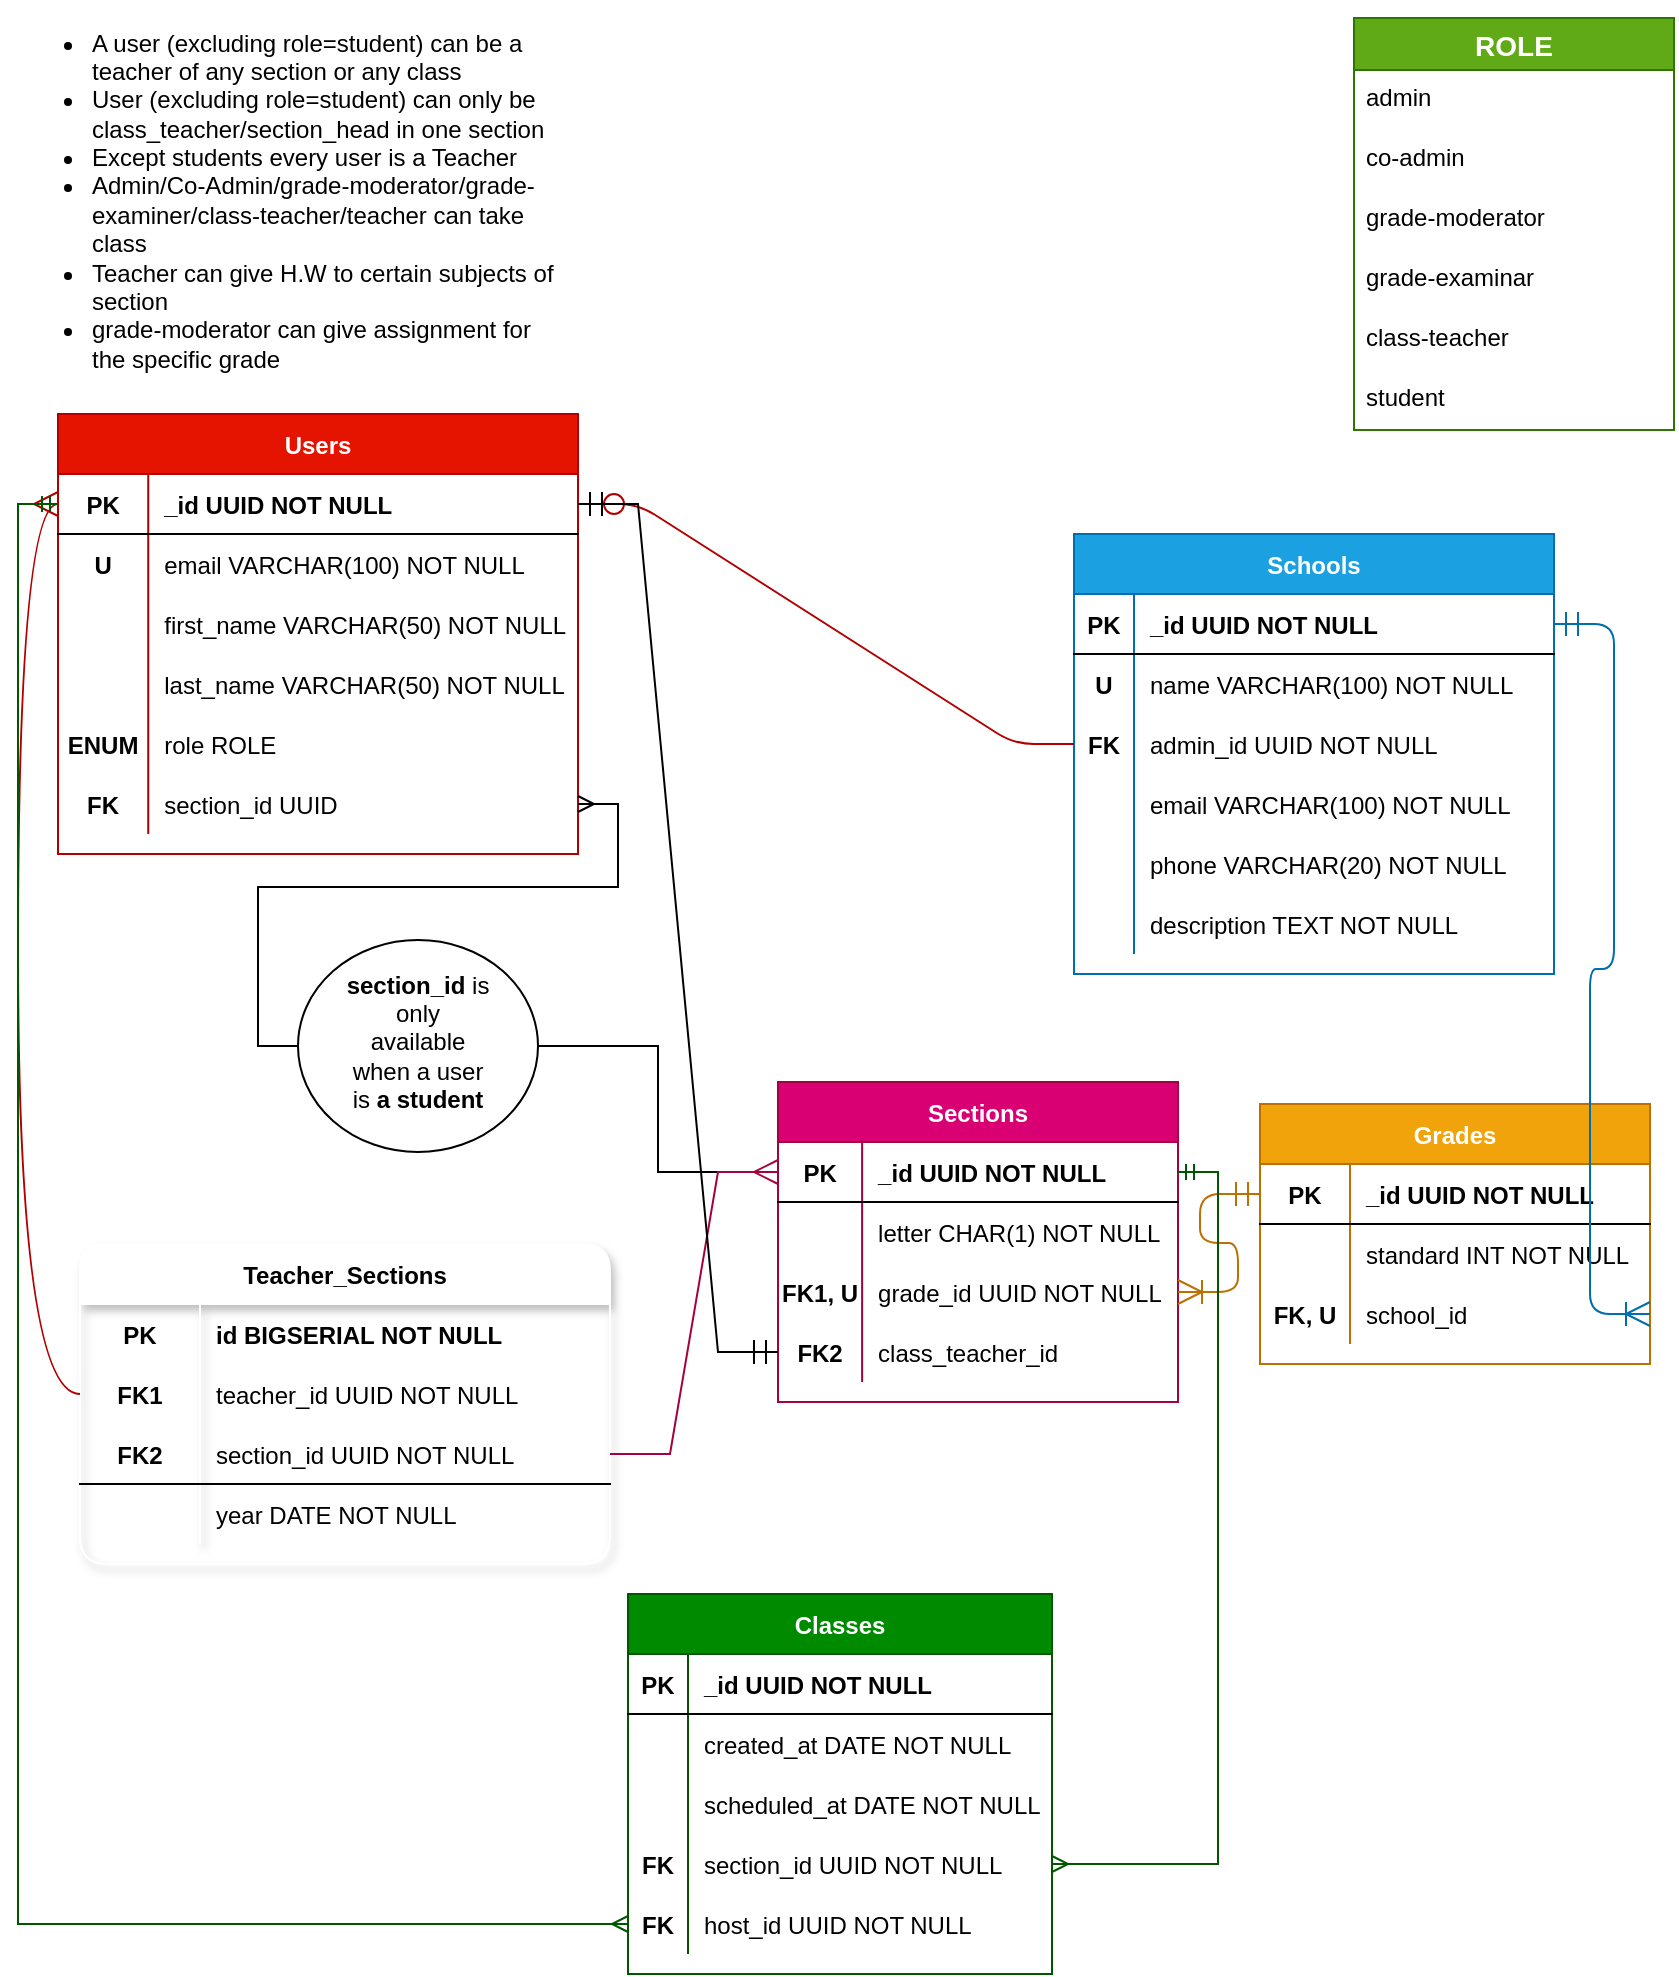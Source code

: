 <mxfile version="14.5.10" type="github">
  <diagram id="9uJruY_B-ZJQ3e48zENs" name="Page-1">
    <mxGraphModel dx="782" dy="745" grid="0" gridSize="10" guides="1" tooltips="1" connect="1" arrows="1" fold="1" page="1" pageScale="1" pageWidth="850" pageHeight="1100" background="none" math="0" shadow="0">
      <root>
        <mxCell id="0" />
        <mxCell id="1" parent="0" />
        <mxCell id="vzZMUvIyuzWuzPYx9TJ4-97" value="Users" style="shape=table;startSize=30;container=1;collapsible=1;childLayout=tableLayout;fixedRows=1;rowLines=0;fontStyle=1;align=center;resizeLast=1;fillColor=#e51400;strokeColor=#B20000;fontColor=#ffffff;" vertex="1" parent="1">
          <mxGeometry x="42" y="218" width="260" height="220" as="geometry">
            <mxRectangle x="30" y="170" width="60" height="30" as="alternateBounds" />
          </mxGeometry>
        </mxCell>
        <mxCell id="vzZMUvIyuzWuzPYx9TJ4-98" value="" style="shape=partialRectangle;collapsible=0;dropTarget=0;pointerEvents=0;fillColor=none;top=0;left=0;bottom=1;right=0;points=[[0,0.5],[1,0.5]];portConstraint=eastwest;" vertex="1" parent="vzZMUvIyuzWuzPYx9TJ4-97">
          <mxGeometry y="30" width="260" height="30" as="geometry" />
        </mxCell>
        <mxCell id="vzZMUvIyuzWuzPYx9TJ4-99" value="PK" style="shape=partialRectangle;connectable=0;fillColor=none;top=0;left=0;bottom=0;right=0;fontStyle=1;overflow=hidden;" vertex="1" parent="vzZMUvIyuzWuzPYx9TJ4-98">
          <mxGeometry width="45.118" height="30" as="geometry" />
        </mxCell>
        <mxCell id="vzZMUvIyuzWuzPYx9TJ4-100" value="_id UUID NOT NULL" style="shape=partialRectangle;connectable=0;fillColor=none;top=0;left=0;bottom=0;right=0;align=left;spacingLeft=6;fontStyle=1;overflow=hidden;" vertex="1" parent="vzZMUvIyuzWuzPYx9TJ4-98">
          <mxGeometry x="45.118" width="214.882" height="30" as="geometry" />
        </mxCell>
        <mxCell id="vzZMUvIyuzWuzPYx9TJ4-101" value="" style="shape=partialRectangle;collapsible=0;dropTarget=0;pointerEvents=0;fillColor=none;top=0;left=0;bottom=0;right=0;points=[[0,0.5],[1,0.5]];portConstraint=eastwest;" vertex="1" parent="vzZMUvIyuzWuzPYx9TJ4-97">
          <mxGeometry y="60" width="260" height="30" as="geometry" />
        </mxCell>
        <mxCell id="vzZMUvIyuzWuzPYx9TJ4-102" value="U" style="shape=partialRectangle;connectable=0;fillColor=none;top=0;left=0;bottom=0;right=0;editable=1;overflow=hidden;fontStyle=1" vertex="1" parent="vzZMUvIyuzWuzPYx9TJ4-101">
          <mxGeometry width="45.118" height="30" as="geometry" />
        </mxCell>
        <mxCell id="vzZMUvIyuzWuzPYx9TJ4-103" value="email VARCHAR(100) NOT NULL" style="shape=partialRectangle;connectable=0;fillColor=none;top=0;left=0;bottom=0;right=0;align=left;spacingLeft=6;overflow=hidden;" vertex="1" parent="vzZMUvIyuzWuzPYx9TJ4-101">
          <mxGeometry x="45.118" width="214.882" height="30" as="geometry" />
        </mxCell>
        <mxCell id="vzZMUvIyuzWuzPYx9TJ4-104" value="" style="shape=partialRectangle;collapsible=0;dropTarget=0;pointerEvents=0;fillColor=none;top=0;left=0;bottom=0;right=0;points=[[0,0.5],[1,0.5]];portConstraint=eastwest;" vertex="1" parent="vzZMUvIyuzWuzPYx9TJ4-97">
          <mxGeometry y="90" width="260" height="30" as="geometry" />
        </mxCell>
        <mxCell id="vzZMUvIyuzWuzPYx9TJ4-105" value="" style="shape=partialRectangle;connectable=0;fillColor=none;top=0;left=0;bottom=0;right=0;editable=1;overflow=hidden;" vertex="1" parent="vzZMUvIyuzWuzPYx9TJ4-104">
          <mxGeometry width="45.118" height="30" as="geometry" />
        </mxCell>
        <mxCell id="vzZMUvIyuzWuzPYx9TJ4-106" value="first_name VARCHAR(50) NOT NULL" style="shape=partialRectangle;connectable=0;fillColor=none;top=0;left=0;bottom=0;right=0;align=left;spacingLeft=6;overflow=hidden;" vertex="1" parent="vzZMUvIyuzWuzPYx9TJ4-104">
          <mxGeometry x="45.118" width="214.882" height="30" as="geometry" />
        </mxCell>
        <mxCell id="vzZMUvIyuzWuzPYx9TJ4-107" value="" style="shape=partialRectangle;collapsible=0;dropTarget=0;pointerEvents=0;fillColor=none;top=0;left=0;bottom=0;right=0;points=[[0,0.5],[1,0.5]];portConstraint=eastwest;" vertex="1" parent="vzZMUvIyuzWuzPYx9TJ4-97">
          <mxGeometry y="120" width="260" height="30" as="geometry" />
        </mxCell>
        <mxCell id="vzZMUvIyuzWuzPYx9TJ4-108" value="" style="shape=partialRectangle;connectable=0;fillColor=none;top=0;left=0;bottom=0;right=0;editable=1;overflow=hidden;" vertex="1" parent="vzZMUvIyuzWuzPYx9TJ4-107">
          <mxGeometry width="45.118" height="30" as="geometry" />
        </mxCell>
        <mxCell id="vzZMUvIyuzWuzPYx9TJ4-109" value="last_name VARCHAR(50) NOT NULL" style="shape=partialRectangle;connectable=0;fillColor=none;top=0;left=0;bottom=0;right=0;align=left;spacingLeft=6;overflow=hidden;" vertex="1" parent="vzZMUvIyuzWuzPYx9TJ4-107">
          <mxGeometry x="45.118" width="214.882" height="30" as="geometry" />
        </mxCell>
        <mxCell id="vzZMUvIyuzWuzPYx9TJ4-110" value="" style="shape=partialRectangle;collapsible=0;dropTarget=0;pointerEvents=0;fillColor=none;top=0;left=0;bottom=0;right=0;points=[[0,0.5],[1,0.5]];portConstraint=eastwest;" vertex="1" parent="vzZMUvIyuzWuzPYx9TJ4-97">
          <mxGeometry y="150" width="260" height="30" as="geometry" />
        </mxCell>
        <mxCell id="vzZMUvIyuzWuzPYx9TJ4-111" value="ENUM" style="shape=partialRectangle;connectable=0;fillColor=none;top=0;left=0;bottom=0;right=0;editable=1;overflow=hidden;fontStyle=1" vertex="1" parent="vzZMUvIyuzWuzPYx9TJ4-110">
          <mxGeometry width="45.118" height="30" as="geometry" />
        </mxCell>
        <mxCell id="vzZMUvIyuzWuzPYx9TJ4-112" value="role ROLE" style="shape=partialRectangle;connectable=0;fillColor=none;top=0;left=0;bottom=0;right=0;align=left;spacingLeft=6;overflow=hidden;" vertex="1" parent="vzZMUvIyuzWuzPYx9TJ4-110">
          <mxGeometry x="45.118" width="214.882" height="30" as="geometry" />
        </mxCell>
        <mxCell id="vzZMUvIyuzWuzPYx9TJ4-193" value="" style="shape=partialRectangle;collapsible=0;dropTarget=0;pointerEvents=0;fillColor=none;top=0;left=0;bottom=0;right=0;points=[[0,0.5],[1,0.5]];portConstraint=eastwest;" vertex="1" parent="vzZMUvIyuzWuzPYx9TJ4-97">
          <mxGeometry y="180" width="260" height="30" as="geometry" />
        </mxCell>
        <mxCell id="vzZMUvIyuzWuzPYx9TJ4-194" value="FK" style="shape=partialRectangle;connectable=0;fillColor=none;top=0;left=0;bottom=0;right=0;editable=1;overflow=hidden;fontStyle=1" vertex="1" parent="vzZMUvIyuzWuzPYx9TJ4-193">
          <mxGeometry width="45.118" height="30" as="geometry" />
        </mxCell>
        <mxCell id="vzZMUvIyuzWuzPYx9TJ4-195" value="section_id UUID" style="shape=partialRectangle;connectable=0;fillColor=none;top=0;left=0;bottom=0;right=0;align=left;spacingLeft=6;overflow=hidden;" vertex="1" parent="vzZMUvIyuzWuzPYx9TJ4-193">
          <mxGeometry x="45.118" width="214.882" height="30" as="geometry" />
        </mxCell>
        <mxCell id="vzZMUvIyuzWuzPYx9TJ4-119" value="Schools" style="shape=table;startSize=30;container=1;collapsible=1;childLayout=tableLayout;fixedRows=1;rowLines=0;fontStyle=1;align=center;resizeLast=1;fillColor=#1ba1e2;strokeColor=#006EAF;fontColor=#ffffff;" vertex="1" parent="1">
          <mxGeometry x="550" y="278" width="240" height="220" as="geometry" />
        </mxCell>
        <mxCell id="vzZMUvIyuzWuzPYx9TJ4-120" value="" style="shape=partialRectangle;collapsible=0;dropTarget=0;pointerEvents=0;fillColor=none;top=0;left=0;bottom=1;right=0;points=[[0,0.5],[1,0.5]];portConstraint=eastwest;" vertex="1" parent="vzZMUvIyuzWuzPYx9TJ4-119">
          <mxGeometry y="30" width="240" height="30" as="geometry" />
        </mxCell>
        <mxCell id="vzZMUvIyuzWuzPYx9TJ4-121" value="PK" style="shape=partialRectangle;connectable=0;fillColor=none;top=0;left=0;bottom=0;right=0;fontStyle=1;overflow=hidden;" vertex="1" parent="vzZMUvIyuzWuzPYx9TJ4-120">
          <mxGeometry width="30" height="30" as="geometry" />
        </mxCell>
        <mxCell id="vzZMUvIyuzWuzPYx9TJ4-122" value="_id UUID NOT NULL" style="shape=partialRectangle;connectable=0;fillColor=none;top=0;left=0;bottom=0;right=0;align=left;spacingLeft=6;fontStyle=1;overflow=hidden;" vertex="1" parent="vzZMUvIyuzWuzPYx9TJ4-120">
          <mxGeometry x="30" width="210" height="30" as="geometry" />
        </mxCell>
        <mxCell id="vzZMUvIyuzWuzPYx9TJ4-123" value="" style="shape=partialRectangle;collapsible=0;dropTarget=0;pointerEvents=0;fillColor=none;top=0;left=0;bottom=0;right=0;points=[[0,0.5],[1,0.5]];portConstraint=eastwest;" vertex="1" parent="vzZMUvIyuzWuzPYx9TJ4-119">
          <mxGeometry y="60" width="240" height="30" as="geometry" />
        </mxCell>
        <mxCell id="vzZMUvIyuzWuzPYx9TJ4-124" value="U" style="shape=partialRectangle;connectable=0;fillColor=none;top=0;left=0;bottom=0;right=0;editable=1;overflow=hidden;fontStyle=1" vertex="1" parent="vzZMUvIyuzWuzPYx9TJ4-123">
          <mxGeometry width="30" height="30" as="geometry" />
        </mxCell>
        <mxCell id="vzZMUvIyuzWuzPYx9TJ4-125" value="name VARCHAR(100) NOT NULL" style="shape=partialRectangle;connectable=0;fillColor=none;top=0;left=0;bottom=0;right=0;align=left;spacingLeft=6;overflow=hidden;" vertex="1" parent="vzZMUvIyuzWuzPYx9TJ4-123">
          <mxGeometry x="30" width="210" height="30" as="geometry" />
        </mxCell>
        <mxCell id="vzZMUvIyuzWuzPYx9TJ4-126" value="" style="shape=partialRectangle;collapsible=0;dropTarget=0;pointerEvents=0;fillColor=none;top=0;left=0;bottom=0;right=0;points=[[0,0.5],[1,0.5]];portConstraint=eastwest;" vertex="1" parent="vzZMUvIyuzWuzPYx9TJ4-119">
          <mxGeometry y="90" width="240" height="30" as="geometry" />
        </mxCell>
        <mxCell id="vzZMUvIyuzWuzPYx9TJ4-127" value="FK" style="shape=partialRectangle;connectable=0;fillColor=none;top=0;left=0;bottom=0;right=0;editable=1;overflow=hidden;fontStyle=1" vertex="1" parent="vzZMUvIyuzWuzPYx9TJ4-126">
          <mxGeometry width="30" height="30" as="geometry" />
        </mxCell>
        <mxCell id="vzZMUvIyuzWuzPYx9TJ4-128" value="admin_id UUID NOT NULL" style="shape=partialRectangle;connectable=0;fillColor=none;top=0;left=0;bottom=0;right=0;align=left;spacingLeft=6;overflow=hidden;" vertex="1" parent="vzZMUvIyuzWuzPYx9TJ4-126">
          <mxGeometry x="30" width="210" height="30" as="geometry" />
        </mxCell>
        <mxCell id="vzZMUvIyuzWuzPYx9TJ4-129" value="" style="shape=partialRectangle;collapsible=0;dropTarget=0;pointerEvents=0;fillColor=none;top=0;left=0;bottom=0;right=0;points=[[0,0.5],[1,0.5]];portConstraint=eastwest;" vertex="1" parent="vzZMUvIyuzWuzPYx9TJ4-119">
          <mxGeometry y="120" width="240" height="30" as="geometry" />
        </mxCell>
        <mxCell id="vzZMUvIyuzWuzPYx9TJ4-130" value="" style="shape=partialRectangle;connectable=0;fillColor=none;top=0;left=0;bottom=0;right=0;editable=1;overflow=hidden;" vertex="1" parent="vzZMUvIyuzWuzPYx9TJ4-129">
          <mxGeometry width="30" height="30" as="geometry" />
        </mxCell>
        <mxCell id="vzZMUvIyuzWuzPYx9TJ4-131" value="email VARCHAR(100) NOT NULL" style="shape=partialRectangle;connectable=0;fillColor=none;top=0;left=0;bottom=0;right=0;align=left;spacingLeft=6;overflow=hidden;" vertex="1" parent="vzZMUvIyuzWuzPYx9TJ4-129">
          <mxGeometry x="30" width="210" height="30" as="geometry" />
        </mxCell>
        <mxCell id="vzZMUvIyuzWuzPYx9TJ4-132" value="" style="shape=partialRectangle;collapsible=0;dropTarget=0;pointerEvents=0;fillColor=none;top=0;left=0;bottom=0;right=0;points=[[0,0.5],[1,0.5]];portConstraint=eastwest;" vertex="1" parent="vzZMUvIyuzWuzPYx9TJ4-119">
          <mxGeometry y="150" width="240" height="30" as="geometry" />
        </mxCell>
        <mxCell id="vzZMUvIyuzWuzPYx9TJ4-133" value="" style="shape=partialRectangle;connectable=0;fillColor=none;top=0;left=0;bottom=0;right=0;editable=1;overflow=hidden;" vertex="1" parent="vzZMUvIyuzWuzPYx9TJ4-132">
          <mxGeometry width="30" height="30" as="geometry" />
        </mxCell>
        <mxCell id="vzZMUvIyuzWuzPYx9TJ4-134" value="phone VARCHAR(20) NOT NULL" style="shape=partialRectangle;connectable=0;fillColor=none;top=0;left=0;bottom=0;right=0;align=left;spacingLeft=6;overflow=hidden;" vertex="1" parent="vzZMUvIyuzWuzPYx9TJ4-132">
          <mxGeometry x="30" width="210" height="30" as="geometry" />
        </mxCell>
        <mxCell id="vzZMUvIyuzWuzPYx9TJ4-135" value="" style="shape=partialRectangle;collapsible=0;dropTarget=0;pointerEvents=0;fillColor=none;top=0;left=0;bottom=0;right=0;points=[[0,0.5],[1,0.5]];portConstraint=eastwest;" vertex="1" parent="vzZMUvIyuzWuzPYx9TJ4-119">
          <mxGeometry y="180" width="240" height="30" as="geometry" />
        </mxCell>
        <mxCell id="vzZMUvIyuzWuzPYx9TJ4-136" value="" style="shape=partialRectangle;connectable=0;fillColor=none;top=0;left=0;bottom=0;right=0;editable=1;overflow=hidden;" vertex="1" parent="vzZMUvIyuzWuzPYx9TJ4-135">
          <mxGeometry width="30" height="30" as="geometry" />
        </mxCell>
        <mxCell id="vzZMUvIyuzWuzPYx9TJ4-137" value="description TEXT NOT NULL" style="shape=partialRectangle;connectable=0;fillColor=none;top=0;left=0;bottom=0;right=0;align=left;spacingLeft=6;overflow=hidden;" vertex="1" parent="vzZMUvIyuzWuzPYx9TJ4-135">
          <mxGeometry x="30" width="210" height="30" as="geometry" />
        </mxCell>
        <mxCell id="vzZMUvIyuzWuzPYx9TJ4-138" value="Grades" style="shape=table;startSize=30;container=1;collapsible=1;childLayout=tableLayout;fixedRows=1;rowLines=0;fontStyle=1;align=center;resizeLast=1;fillColor=#f0a30a;strokeColor=#BD7000;fontColor=#ffffff;" vertex="1" parent="1">
          <mxGeometry x="643" y="563" width="195" height="130" as="geometry" />
        </mxCell>
        <mxCell id="vzZMUvIyuzWuzPYx9TJ4-139" value="" style="shape=partialRectangle;collapsible=0;dropTarget=0;pointerEvents=0;fillColor=none;top=0;left=0;bottom=1;right=0;points=[[0,0.5],[1,0.5]];portConstraint=eastwest;" vertex="1" parent="vzZMUvIyuzWuzPYx9TJ4-138">
          <mxGeometry y="30" width="195" height="30" as="geometry" />
        </mxCell>
        <mxCell id="vzZMUvIyuzWuzPYx9TJ4-140" value="PK" style="shape=partialRectangle;connectable=0;fillColor=none;top=0;left=0;bottom=0;right=0;fontStyle=1;overflow=hidden;" vertex="1" parent="vzZMUvIyuzWuzPYx9TJ4-139">
          <mxGeometry width="45" height="30" as="geometry" />
        </mxCell>
        <mxCell id="vzZMUvIyuzWuzPYx9TJ4-141" value="_id UUID NOT NULL" style="shape=partialRectangle;connectable=0;fillColor=none;top=0;left=0;bottom=0;right=0;align=left;spacingLeft=6;fontStyle=1;overflow=hidden;" vertex="1" parent="vzZMUvIyuzWuzPYx9TJ4-139">
          <mxGeometry x="45" width="150" height="30" as="geometry" />
        </mxCell>
        <mxCell id="vzZMUvIyuzWuzPYx9TJ4-142" value="" style="shape=partialRectangle;collapsible=0;dropTarget=0;pointerEvents=0;fillColor=none;top=0;left=0;bottom=0;right=0;points=[[0,0.5],[1,0.5]];portConstraint=eastwest;" vertex="1" parent="vzZMUvIyuzWuzPYx9TJ4-138">
          <mxGeometry y="60" width="195" height="30" as="geometry" />
        </mxCell>
        <mxCell id="vzZMUvIyuzWuzPYx9TJ4-143" value="" style="shape=partialRectangle;connectable=0;fillColor=none;top=0;left=0;bottom=0;right=0;editable=1;overflow=hidden;" vertex="1" parent="vzZMUvIyuzWuzPYx9TJ4-142">
          <mxGeometry width="45" height="30" as="geometry" />
        </mxCell>
        <mxCell id="vzZMUvIyuzWuzPYx9TJ4-144" value="standard INT NOT NULL" style="shape=partialRectangle;connectable=0;fillColor=none;top=0;left=0;bottom=0;right=0;align=left;spacingLeft=6;overflow=hidden;" vertex="1" parent="vzZMUvIyuzWuzPYx9TJ4-142">
          <mxGeometry x="45" width="150" height="30" as="geometry" />
        </mxCell>
        <mxCell id="vzZMUvIyuzWuzPYx9TJ4-145" value="" style="shape=partialRectangle;collapsible=0;dropTarget=0;pointerEvents=0;fillColor=none;top=0;left=0;bottom=0;right=0;points=[[0,0.5],[1,0.5]];portConstraint=eastwest;" vertex="1" parent="vzZMUvIyuzWuzPYx9TJ4-138">
          <mxGeometry y="90" width="195" height="30" as="geometry" />
        </mxCell>
        <mxCell id="vzZMUvIyuzWuzPYx9TJ4-146" value="FK, U" style="shape=partialRectangle;connectable=0;fillColor=none;top=0;left=0;bottom=0;right=0;editable=1;overflow=hidden;fontStyle=1" vertex="1" parent="vzZMUvIyuzWuzPYx9TJ4-145">
          <mxGeometry width="45" height="30" as="geometry" />
        </mxCell>
        <mxCell id="vzZMUvIyuzWuzPYx9TJ4-147" value="school_id" style="shape=partialRectangle;connectable=0;fillColor=none;top=0;left=0;bottom=0;right=0;align=left;spacingLeft=6;overflow=hidden;" vertex="1" parent="vzZMUvIyuzWuzPYx9TJ4-145">
          <mxGeometry x="45" width="150" height="30" as="geometry" />
        </mxCell>
        <mxCell id="vzZMUvIyuzWuzPYx9TJ4-148" value="Sections" style="shape=table;startSize=30;container=1;collapsible=1;childLayout=tableLayout;fixedRows=1;rowLines=0;fontStyle=1;align=center;resizeLast=1;fillColor=#d80073;strokeColor=#A50040;fontColor=#ffffff;" vertex="1" parent="1">
          <mxGeometry x="402" y="552" width="200" height="160" as="geometry" />
        </mxCell>
        <mxCell id="vzZMUvIyuzWuzPYx9TJ4-149" value="" style="shape=partialRectangle;collapsible=0;dropTarget=0;pointerEvents=0;fillColor=none;top=0;left=0;bottom=1;right=0;points=[[0,0.5],[1,0.5]];portConstraint=eastwest;" vertex="1" parent="vzZMUvIyuzWuzPYx9TJ4-148">
          <mxGeometry y="30" width="200" height="30" as="geometry" />
        </mxCell>
        <mxCell id="vzZMUvIyuzWuzPYx9TJ4-150" value="PK" style="shape=partialRectangle;connectable=0;fillColor=none;top=0;left=0;bottom=0;right=0;fontStyle=1;overflow=hidden;" vertex="1" parent="vzZMUvIyuzWuzPYx9TJ4-149">
          <mxGeometry width="42.059" height="30" as="geometry" />
        </mxCell>
        <mxCell id="vzZMUvIyuzWuzPYx9TJ4-151" value="_id UUID NOT NULL" style="shape=partialRectangle;connectable=0;fillColor=none;top=0;left=0;bottom=0;right=0;align=left;spacingLeft=6;fontStyle=1;overflow=hidden;" vertex="1" parent="vzZMUvIyuzWuzPYx9TJ4-149">
          <mxGeometry x="42.059" width="157.941" height="30" as="geometry" />
        </mxCell>
        <mxCell id="vzZMUvIyuzWuzPYx9TJ4-152" value="" style="shape=partialRectangle;collapsible=0;dropTarget=0;pointerEvents=0;fillColor=none;top=0;left=0;bottom=0;right=0;points=[[0,0.5],[1,0.5]];portConstraint=eastwest;" vertex="1" parent="vzZMUvIyuzWuzPYx9TJ4-148">
          <mxGeometry y="60" width="200" height="30" as="geometry" />
        </mxCell>
        <mxCell id="vzZMUvIyuzWuzPYx9TJ4-153" value="" style="shape=partialRectangle;connectable=0;fillColor=none;top=0;left=0;bottom=0;right=0;editable=1;overflow=hidden;" vertex="1" parent="vzZMUvIyuzWuzPYx9TJ4-152">
          <mxGeometry width="42.059" height="30" as="geometry" />
        </mxCell>
        <mxCell id="vzZMUvIyuzWuzPYx9TJ4-154" value="letter CHAR(1) NOT NULL" style="shape=partialRectangle;connectable=0;fillColor=none;top=0;left=0;bottom=0;right=0;align=left;spacingLeft=6;overflow=hidden;" vertex="1" parent="vzZMUvIyuzWuzPYx9TJ4-152">
          <mxGeometry x="42.059" width="157.941" height="30" as="geometry" />
        </mxCell>
        <mxCell id="vzZMUvIyuzWuzPYx9TJ4-155" value="" style="shape=partialRectangle;collapsible=0;dropTarget=0;pointerEvents=0;fillColor=none;top=0;left=0;bottom=0;right=0;points=[[0,0.5],[1,0.5]];portConstraint=eastwest;" vertex="1" parent="vzZMUvIyuzWuzPYx9TJ4-148">
          <mxGeometry y="90" width="200" height="30" as="geometry" />
        </mxCell>
        <mxCell id="vzZMUvIyuzWuzPYx9TJ4-156" value="FK1, U" style="shape=partialRectangle;connectable=0;fillColor=none;top=0;left=0;bottom=0;right=0;editable=1;overflow=hidden;fontStyle=1" vertex="1" parent="vzZMUvIyuzWuzPYx9TJ4-155">
          <mxGeometry width="42.059" height="30" as="geometry" />
        </mxCell>
        <mxCell id="vzZMUvIyuzWuzPYx9TJ4-157" value="grade_id UUID NOT NULL" style="shape=partialRectangle;connectable=0;fillColor=none;top=0;left=0;bottom=0;right=0;align=left;spacingLeft=6;overflow=hidden;" vertex="1" parent="vzZMUvIyuzWuzPYx9TJ4-155">
          <mxGeometry x="42.059" width="157.941" height="30" as="geometry" />
        </mxCell>
        <mxCell id="vzZMUvIyuzWuzPYx9TJ4-158" value="" style="shape=partialRectangle;collapsible=0;dropTarget=0;pointerEvents=0;fillColor=none;top=0;left=0;bottom=0;right=0;points=[[0,0.5],[1,0.5]];portConstraint=eastwest;" vertex="1" parent="vzZMUvIyuzWuzPYx9TJ4-148">
          <mxGeometry y="120" width="200" height="30" as="geometry" />
        </mxCell>
        <mxCell id="vzZMUvIyuzWuzPYx9TJ4-159" value="FK2" style="shape=partialRectangle;connectable=0;fillColor=none;top=0;left=0;bottom=0;right=0;editable=1;overflow=hidden;fontStyle=1" vertex="1" parent="vzZMUvIyuzWuzPYx9TJ4-158">
          <mxGeometry width="42.059" height="30" as="geometry" />
        </mxCell>
        <mxCell id="vzZMUvIyuzWuzPYx9TJ4-160" value="class_teacher_id" style="shape=partialRectangle;connectable=0;fillColor=none;top=0;left=0;bottom=0;right=0;align=left;spacingLeft=6;overflow=hidden;" vertex="1" parent="vzZMUvIyuzWuzPYx9TJ4-158">
          <mxGeometry x="42.059" width="157.941" height="30" as="geometry" />
        </mxCell>
        <mxCell id="vzZMUvIyuzWuzPYx9TJ4-161" value="ROLE" style="swimlane;fontStyle=1;childLayout=stackLayout;horizontal=1;startSize=26;horizontalStack=0;resizeParent=1;resizeParentMax=0;resizeLast=0;collapsible=1;marginBottom=0;align=center;fontSize=14;glass=0;rounded=0;shadow=0;sketch=0;swimlaneLine=1;fillColor=#60a917;strokeColor=#2D7600;fontColor=#ffffff;" vertex="1" parent="1">
          <mxGeometry x="690" y="20" width="160" height="206" as="geometry">
            <mxRectangle x="390" y="80" width="50" height="26" as="alternateBounds" />
          </mxGeometry>
        </mxCell>
        <mxCell id="vzZMUvIyuzWuzPYx9TJ4-162" value="admin" style="text;strokeColor=none;fillColor=none;spacingLeft=4;spacingRight=4;overflow=hidden;rotatable=0;points=[[0,0.5],[1,0.5]];portConstraint=eastwest;fontSize=12;" vertex="1" parent="vzZMUvIyuzWuzPYx9TJ4-161">
          <mxGeometry y="26" width="160" height="30" as="geometry" />
        </mxCell>
        <mxCell id="vzZMUvIyuzWuzPYx9TJ4-163" value="co-admin" style="text;strokeColor=none;fillColor=none;spacingLeft=4;spacingRight=4;overflow=hidden;rotatable=0;points=[[0,0.5],[1,0.5]];portConstraint=eastwest;fontSize=12;" vertex="1" parent="vzZMUvIyuzWuzPYx9TJ4-161">
          <mxGeometry y="56" width="160" height="30" as="geometry" />
        </mxCell>
        <mxCell id="vzZMUvIyuzWuzPYx9TJ4-164" value="grade-moderator" style="text;strokeColor=none;fillColor=none;spacingLeft=4;spacingRight=4;overflow=hidden;rotatable=0;points=[[0,0.5],[1,0.5]];portConstraint=eastwest;fontSize=12;" vertex="1" parent="vzZMUvIyuzWuzPYx9TJ4-161">
          <mxGeometry y="86" width="160" height="30" as="geometry" />
        </mxCell>
        <mxCell id="vzZMUvIyuzWuzPYx9TJ4-165" value="grade-examinar" style="text;strokeColor=none;fillColor=none;spacingLeft=4;spacingRight=4;overflow=hidden;rotatable=0;points=[[0,0.5],[1,0.5]];portConstraint=eastwest;fontSize=12;" vertex="1" parent="vzZMUvIyuzWuzPYx9TJ4-161">
          <mxGeometry y="116" width="160" height="30" as="geometry" />
        </mxCell>
        <mxCell id="vzZMUvIyuzWuzPYx9TJ4-166" value="class-teacher" style="text;strokeColor=none;fillColor=none;spacingLeft=4;spacingRight=4;overflow=hidden;rotatable=0;points=[[0,0.5],[1,0.5]];portConstraint=eastwest;fontSize=12;" vertex="1" parent="vzZMUvIyuzWuzPYx9TJ4-161">
          <mxGeometry y="146" width="160" height="30" as="geometry" />
        </mxCell>
        <mxCell id="vzZMUvIyuzWuzPYx9TJ4-167" value="student" style="text;strokeColor=none;fillColor=none;spacingLeft=4;spacingRight=4;overflow=hidden;rotatable=0;points=[[0,0.5],[1,0.5]];portConstraint=eastwest;fontSize=12;" vertex="1" parent="vzZMUvIyuzWuzPYx9TJ4-161">
          <mxGeometry y="176" width="160" height="30" as="geometry" />
        </mxCell>
        <mxCell id="vzZMUvIyuzWuzPYx9TJ4-168" value="" style="edgeStyle=entityRelationEdgeStyle;fontSize=12;html=1;endArrow=none;endFill=0;exitX=1;exitY=0.5;exitDx=0;exitDy=0;startArrow=ERzeroToOne;startFill=1;fillColor=#e51400;strokeColor=#B20000;startSize=10;endSize=10;" edge="1" parent="1" source="vzZMUvIyuzWuzPYx9TJ4-98" target="vzZMUvIyuzWuzPYx9TJ4-126">
          <mxGeometry width="100" height="100" relative="1" as="geometry">
            <mxPoint x="300" y="528" as="sourcePoint" />
            <mxPoint x="400" y="428" as="targetPoint" />
          </mxGeometry>
        </mxCell>
        <mxCell id="vzZMUvIyuzWuzPYx9TJ4-169" value="" style="edgeStyle=entityRelationEdgeStyle;fontSize=12;html=1;endArrow=ERoneToMany;startArrow=ERmandOne;fillColor=#1ba1e2;strokeColor=#006EAF;startSize=10;endSize=10;" edge="1" parent="1" source="vzZMUvIyuzWuzPYx9TJ4-120">
          <mxGeometry width="100" height="100" relative="1" as="geometry">
            <mxPoint x="340" y="440" as="sourcePoint" />
            <mxPoint x="838" y="668" as="targetPoint" />
          </mxGeometry>
        </mxCell>
        <mxCell id="vzZMUvIyuzWuzPYx9TJ4-170" value="" style="edgeStyle=entityRelationEdgeStyle;fontSize=12;html=1;endArrow=ERoneToMany;startArrow=ERmandOne;fillColor=#f0a30a;strokeColor=#BD7000;startSize=10;endSize=10;" edge="1" parent="1" source="vzZMUvIyuzWuzPYx9TJ4-139" target="vzZMUvIyuzWuzPYx9TJ4-155">
          <mxGeometry width="100" height="100" relative="1" as="geometry">
            <mxPoint x="600" y="698" as="sourcePoint" />
            <mxPoint x="710" y="908" as="targetPoint" />
          </mxGeometry>
        </mxCell>
        <mxCell id="vzZMUvIyuzWuzPYx9TJ4-197" style="edgeStyle=orthogonalEdgeStyle;rounded=0;orthogonalLoop=1;jettySize=auto;html=1;entryX=0;entryY=0.5;entryDx=0;entryDy=0;endArrow=none;endFill=0;" edge="1" parent="1" source="vzZMUvIyuzWuzPYx9TJ4-199" target="vzZMUvIyuzWuzPYx9TJ4-149">
          <mxGeometry relative="1" as="geometry">
            <mxPoint x="332.915" y="557.059" as="sourcePoint" />
          </mxGeometry>
        </mxCell>
        <mxCell id="vzZMUvIyuzWuzPYx9TJ4-177" value="Teacher_Sections" style="shape=table;startSize=30;container=1;collapsible=1;childLayout=tableLayout;fixedRows=1;rowLines=0;fontStyle=1;align=center;resizeLast=1;rounded=1;shadow=1;comic=0;sketch=0;strokeColor=#FFFFFF;gradientColor=none;" vertex="1" parent="1">
          <mxGeometry x="53" y="633" width="265" height="160" as="geometry" />
        </mxCell>
        <mxCell id="vzZMUvIyuzWuzPYx9TJ4-178" value="" style="shape=partialRectangle;collapsible=0;dropTarget=0;pointerEvents=0;fillColor=none;top=0;left=0;bottom=0;right=0;points=[[0,0.5],[1,0.5]];portConstraint=eastwest;" vertex="1" parent="vzZMUvIyuzWuzPYx9TJ4-177">
          <mxGeometry y="30" width="265" height="30" as="geometry" />
        </mxCell>
        <mxCell id="vzZMUvIyuzWuzPYx9TJ4-179" value="PK" style="shape=partialRectangle;connectable=0;fillColor=none;top=0;left=0;bottom=0;right=0;editable=1;overflow=hidden;fontStyle=1" vertex="1" parent="vzZMUvIyuzWuzPYx9TJ4-178">
          <mxGeometry width="60" height="30" as="geometry" />
        </mxCell>
        <mxCell id="vzZMUvIyuzWuzPYx9TJ4-180" value="id BIGSERIAL NOT NULL" style="shape=partialRectangle;connectable=0;fillColor=none;top=0;left=0;bottom=0;right=0;align=left;spacingLeft=6;overflow=hidden;fontStyle=1" vertex="1" parent="vzZMUvIyuzWuzPYx9TJ4-178">
          <mxGeometry x="60" width="205" height="30" as="geometry" />
        </mxCell>
        <mxCell id="vzZMUvIyuzWuzPYx9TJ4-181" value="" style="shape=partialRectangle;collapsible=0;dropTarget=0;pointerEvents=0;fillColor=none;top=0;left=0;bottom=0;right=0;points=[[0,0.5],[1,0.5]];portConstraint=eastwest;" vertex="1" parent="vzZMUvIyuzWuzPYx9TJ4-177">
          <mxGeometry y="60" width="265" height="30" as="geometry" />
        </mxCell>
        <mxCell id="vzZMUvIyuzWuzPYx9TJ4-182" value="FK1" style="shape=partialRectangle;connectable=0;fillColor=none;top=0;left=0;bottom=0;right=0;fontStyle=1;overflow=hidden;" vertex="1" parent="vzZMUvIyuzWuzPYx9TJ4-181">
          <mxGeometry width="60" height="30" as="geometry" />
        </mxCell>
        <mxCell id="vzZMUvIyuzWuzPYx9TJ4-183" value="teacher_id UUID NOT NULL" style="shape=partialRectangle;connectable=0;fillColor=none;top=0;left=0;bottom=0;right=0;align=left;spacingLeft=6;fontStyle=0;overflow=hidden;" vertex="1" parent="vzZMUvIyuzWuzPYx9TJ4-181">
          <mxGeometry x="60" width="205" height="30" as="geometry" />
        </mxCell>
        <mxCell id="vzZMUvIyuzWuzPYx9TJ4-184" value="" style="shape=partialRectangle;collapsible=0;dropTarget=0;pointerEvents=0;fillColor=none;top=0;left=0;bottom=1;right=0;points=[[0,0.5],[1,0.5]];portConstraint=eastwest;" vertex="1" parent="vzZMUvIyuzWuzPYx9TJ4-177">
          <mxGeometry y="90" width="265" height="30" as="geometry" />
        </mxCell>
        <mxCell id="vzZMUvIyuzWuzPYx9TJ4-185" value="FK2" style="shape=partialRectangle;connectable=0;fillColor=none;top=0;left=0;bottom=0;right=0;fontStyle=1;overflow=hidden;" vertex="1" parent="vzZMUvIyuzWuzPYx9TJ4-184">
          <mxGeometry width="60" height="30" as="geometry" />
        </mxCell>
        <mxCell id="vzZMUvIyuzWuzPYx9TJ4-186" value="section_id UUID NOT NULL" style="shape=partialRectangle;connectable=0;fillColor=none;top=0;left=0;bottom=0;right=0;align=left;spacingLeft=6;fontStyle=0;overflow=hidden;" vertex="1" parent="vzZMUvIyuzWuzPYx9TJ4-184">
          <mxGeometry x="60" width="205" height="30" as="geometry" />
        </mxCell>
        <mxCell id="vzZMUvIyuzWuzPYx9TJ4-187" value="" style="shape=partialRectangle;collapsible=0;dropTarget=0;pointerEvents=0;fillColor=none;top=0;left=0;bottom=0;right=0;points=[[0,0.5],[1,0.5]];portConstraint=eastwest;" vertex="1" parent="vzZMUvIyuzWuzPYx9TJ4-177">
          <mxGeometry y="120" width="265" height="30" as="geometry" />
        </mxCell>
        <mxCell id="vzZMUvIyuzWuzPYx9TJ4-188" value="" style="shape=partialRectangle;connectable=0;fillColor=none;top=0;left=0;bottom=0;right=0;editable=1;overflow=hidden;" vertex="1" parent="vzZMUvIyuzWuzPYx9TJ4-187">
          <mxGeometry width="60" height="30" as="geometry" />
        </mxCell>
        <mxCell id="vzZMUvIyuzWuzPYx9TJ4-189" value="year DATE NOT NULL" style="shape=partialRectangle;connectable=0;fillColor=none;top=0;left=0;bottom=0;right=0;align=left;spacingLeft=6;overflow=hidden;" vertex="1" parent="vzZMUvIyuzWuzPYx9TJ4-187">
          <mxGeometry x="60" width="205" height="30" as="geometry" />
        </mxCell>
        <mxCell id="vzZMUvIyuzWuzPYx9TJ4-190" style="edgeStyle=orthogonalEdgeStyle;rounded=0;sketch=0;orthogonalLoop=1;jettySize=auto;html=1;startFill=0;endArrow=none;endFill=0;startSize=10;endSize=10;sourcePerimeterSpacing=0;targetPerimeterSpacing=0;fillColor=#e51400;strokeColor=#B20000;startArrow=ERmany;exitX=0;exitY=0.5;exitDx=0;exitDy=0;curved=1;" edge="1" parent="1" source="vzZMUvIyuzWuzPYx9TJ4-98" target="vzZMUvIyuzWuzPYx9TJ4-181">
          <mxGeometry relative="1" as="geometry">
            <mxPoint x="310" y="769" as="targetPoint" />
            <mxPoint x="302" y="263" as="sourcePoint" />
          </mxGeometry>
        </mxCell>
        <mxCell id="vzZMUvIyuzWuzPYx9TJ4-191" style="edgeStyle=entityRelationEdgeStyle;rounded=0;sketch=0;orthogonalLoop=1;jettySize=auto;html=1;startFill=0;endArrow=ERmany;endFill=0;startSize=10;endSize=10;sourcePerimeterSpacing=0;targetPerimeterSpacing=0;strokeColor=#A50040;fillColor=#d80073;exitX=1;exitY=0.5;exitDx=0;exitDy=0;" edge="1" parent="1" source="vzZMUvIyuzWuzPYx9TJ4-184" target="vzZMUvIyuzWuzPYx9TJ4-149">
          <mxGeometry relative="1" as="geometry" />
        </mxCell>
        <mxCell id="vzZMUvIyuzWuzPYx9TJ4-192" style="edgeStyle=entityRelationEdgeStyle;rounded=0;sketch=0;orthogonalLoop=1;jettySize=auto;html=1;entryX=1;entryY=0.5;entryDx=0;entryDy=0;startArrow=ERmandOne;startFill=0;endArrow=ERmandOne;endFill=0;startSize=10;endSize=10;sourcePerimeterSpacing=0;targetPerimeterSpacing=0;" edge="1" parent="1" source="vzZMUvIyuzWuzPYx9TJ4-158" target="vzZMUvIyuzWuzPYx9TJ4-98">
          <mxGeometry relative="1" as="geometry" />
        </mxCell>
        <mxCell id="vzZMUvIyuzWuzPYx9TJ4-196" style="edgeStyle=orthogonalEdgeStyle;rounded=0;orthogonalLoop=1;jettySize=auto;html=1;entryX=0;entryY=0.5;entryDx=0;entryDy=0;startArrow=ERmany;startFill=0;endArrow=none;endFill=0;" edge="1" parent="1" source="vzZMUvIyuzWuzPYx9TJ4-193" target="vzZMUvIyuzWuzPYx9TJ4-199">
          <mxGeometry relative="1" as="geometry">
            <mxPoint x="195" y="557" as="targetPoint" />
          </mxGeometry>
        </mxCell>
        <mxCell id="vzZMUvIyuzWuzPYx9TJ4-202" value="" style="group" vertex="1" connectable="0" parent="1">
          <mxGeometry x="162" y="481" width="120" height="106" as="geometry" />
        </mxCell>
        <mxCell id="vzZMUvIyuzWuzPYx9TJ4-199" value="" style="ellipse;whiteSpace=wrap;html=1;" vertex="1" parent="vzZMUvIyuzWuzPYx9TJ4-202">
          <mxGeometry width="120" height="106" as="geometry" />
        </mxCell>
        <mxCell id="vzZMUvIyuzWuzPYx9TJ4-200" value="&lt;b&gt;section_id&lt;/b&gt;&amp;nbsp;is only available when a user is&amp;nbsp;&lt;b&gt;a student&lt;/b&gt;" style="text;html=1;strokeColor=none;fillColor=none;align=center;verticalAlign=middle;whiteSpace=wrap;rounded=0;" vertex="1" parent="vzZMUvIyuzWuzPYx9TJ4-202">
          <mxGeometry x="40" y="41" width="40" height="20" as="geometry" />
        </mxCell>
        <mxCell id="vzZMUvIyuzWuzPYx9TJ4-205" value="Classes" style="shape=table;startSize=30;container=1;collapsible=1;childLayout=tableLayout;fixedRows=1;rowLines=0;fontStyle=1;align=center;resizeLast=1;fillColor=#008a00;strokeColor=#005700;fontColor=#ffffff;" vertex="1" parent="1">
          <mxGeometry x="327" y="808" width="212" height="190" as="geometry" />
        </mxCell>
        <mxCell id="vzZMUvIyuzWuzPYx9TJ4-206" value="" style="shape=partialRectangle;collapsible=0;dropTarget=0;pointerEvents=0;fillColor=none;top=0;left=0;bottom=1;right=0;points=[[0,0.5],[1,0.5]];portConstraint=eastwest;" vertex="1" parent="vzZMUvIyuzWuzPYx9TJ4-205">
          <mxGeometry y="30" width="212" height="30" as="geometry" />
        </mxCell>
        <mxCell id="vzZMUvIyuzWuzPYx9TJ4-207" value="PK" style="shape=partialRectangle;connectable=0;fillColor=none;top=0;left=0;bottom=0;right=0;fontStyle=1;overflow=hidden;" vertex="1" parent="vzZMUvIyuzWuzPYx9TJ4-206">
          <mxGeometry width="30" height="30" as="geometry" />
        </mxCell>
        <mxCell id="vzZMUvIyuzWuzPYx9TJ4-208" value="_id UUID NOT NULL" style="shape=partialRectangle;connectable=0;fillColor=none;top=0;left=0;bottom=0;right=0;align=left;spacingLeft=6;fontStyle=1;overflow=hidden;" vertex="1" parent="vzZMUvIyuzWuzPYx9TJ4-206">
          <mxGeometry x="30" width="182" height="30" as="geometry" />
        </mxCell>
        <mxCell id="vzZMUvIyuzWuzPYx9TJ4-209" value="" style="shape=partialRectangle;collapsible=0;dropTarget=0;pointerEvents=0;fillColor=none;top=0;left=0;bottom=0;right=0;points=[[0,0.5],[1,0.5]];portConstraint=eastwest;" vertex="1" parent="vzZMUvIyuzWuzPYx9TJ4-205">
          <mxGeometry y="60" width="212" height="30" as="geometry" />
        </mxCell>
        <mxCell id="vzZMUvIyuzWuzPYx9TJ4-210" value="" style="shape=partialRectangle;connectable=0;fillColor=none;top=0;left=0;bottom=0;right=0;editable=1;overflow=hidden;" vertex="1" parent="vzZMUvIyuzWuzPYx9TJ4-209">
          <mxGeometry width="30" height="30" as="geometry" />
        </mxCell>
        <mxCell id="vzZMUvIyuzWuzPYx9TJ4-211" value="created_at DATE NOT NULL" style="shape=partialRectangle;connectable=0;fillColor=none;top=0;left=0;bottom=0;right=0;align=left;spacingLeft=6;overflow=hidden;" vertex="1" parent="vzZMUvIyuzWuzPYx9TJ4-209">
          <mxGeometry x="30" width="182" height="30" as="geometry" />
        </mxCell>
        <mxCell id="vzZMUvIyuzWuzPYx9TJ4-212" value="" style="shape=partialRectangle;collapsible=0;dropTarget=0;pointerEvents=0;fillColor=none;top=0;left=0;bottom=0;right=0;points=[[0,0.5],[1,0.5]];portConstraint=eastwest;" vertex="1" parent="vzZMUvIyuzWuzPYx9TJ4-205">
          <mxGeometry y="90" width="212" height="30" as="geometry" />
        </mxCell>
        <mxCell id="vzZMUvIyuzWuzPYx9TJ4-213" value="" style="shape=partialRectangle;connectable=0;fillColor=none;top=0;left=0;bottom=0;right=0;editable=1;overflow=hidden;" vertex="1" parent="vzZMUvIyuzWuzPYx9TJ4-212">
          <mxGeometry width="30" height="30" as="geometry" />
        </mxCell>
        <mxCell id="vzZMUvIyuzWuzPYx9TJ4-214" value="scheduled_at DATE NOT NULL" style="shape=partialRectangle;connectable=0;fillColor=none;top=0;left=0;bottom=0;right=0;align=left;spacingLeft=6;overflow=hidden;" vertex="1" parent="vzZMUvIyuzWuzPYx9TJ4-212">
          <mxGeometry x="30" width="182" height="30" as="geometry" />
        </mxCell>
        <mxCell id="vzZMUvIyuzWuzPYx9TJ4-215" value="" style="shape=partialRectangle;collapsible=0;dropTarget=0;pointerEvents=0;fillColor=none;top=0;left=0;bottom=0;right=0;points=[[0,0.5],[1,0.5]];portConstraint=eastwest;" vertex="1" parent="vzZMUvIyuzWuzPYx9TJ4-205">
          <mxGeometry y="120" width="212" height="30" as="geometry" />
        </mxCell>
        <mxCell id="vzZMUvIyuzWuzPYx9TJ4-216" value="FK" style="shape=partialRectangle;connectable=0;fillColor=none;top=0;left=0;bottom=0;right=0;editable=1;overflow=hidden;fontStyle=1" vertex="1" parent="vzZMUvIyuzWuzPYx9TJ4-215">
          <mxGeometry width="30" height="30" as="geometry" />
        </mxCell>
        <mxCell id="vzZMUvIyuzWuzPYx9TJ4-217" value="section_id UUID NOT NULL" style="shape=partialRectangle;connectable=0;fillColor=none;top=0;left=0;bottom=0;right=0;align=left;spacingLeft=6;overflow=hidden;" vertex="1" parent="vzZMUvIyuzWuzPYx9TJ4-215">
          <mxGeometry x="30" width="182" height="30" as="geometry" />
        </mxCell>
        <mxCell id="vzZMUvIyuzWuzPYx9TJ4-231" value="" style="shape=partialRectangle;collapsible=0;dropTarget=0;pointerEvents=0;fillColor=none;top=0;left=0;bottom=0;right=0;points=[[0,0.5],[1,0.5]];portConstraint=eastwest;" vertex="1" parent="vzZMUvIyuzWuzPYx9TJ4-205">
          <mxGeometry y="150" width="212" height="30" as="geometry" />
        </mxCell>
        <mxCell id="vzZMUvIyuzWuzPYx9TJ4-232" value="FK" style="shape=partialRectangle;connectable=0;fillColor=none;top=0;left=0;bottom=0;right=0;editable=1;overflow=hidden;fontStyle=1" vertex="1" parent="vzZMUvIyuzWuzPYx9TJ4-231">
          <mxGeometry width="30" height="30" as="geometry" />
        </mxCell>
        <mxCell id="vzZMUvIyuzWuzPYx9TJ4-233" value="host_id UUID NOT NULL" style="shape=partialRectangle;connectable=0;fillColor=none;top=0;left=0;bottom=0;right=0;align=left;spacingLeft=6;overflow=hidden;" vertex="1" parent="vzZMUvIyuzWuzPYx9TJ4-231">
          <mxGeometry x="30" width="182" height="30" as="geometry" />
        </mxCell>
        <mxCell id="vzZMUvIyuzWuzPYx9TJ4-251" style="edgeStyle=orthogonalEdgeStyle;rounded=0;orthogonalLoop=1;jettySize=auto;html=1;entryX=1;entryY=0.5;entryDx=0;entryDy=0;startArrow=ERmany;startFill=0;endArrow=ERmandOne;endFill=0;fillColor=#008a00;strokeColor=#005700;" edge="1" parent="1" source="vzZMUvIyuzWuzPYx9TJ4-215" target="vzZMUvIyuzWuzPYx9TJ4-149">
          <mxGeometry relative="1" as="geometry" />
        </mxCell>
        <mxCell id="vzZMUvIyuzWuzPYx9TJ4-252" style="edgeStyle=orthogonalEdgeStyle;rounded=0;orthogonalLoop=1;jettySize=auto;html=1;entryX=0;entryY=0.5;entryDx=0;entryDy=0;startArrow=ERmany;startFill=0;endArrow=ERmandOne;endFill=0;fillColor=#008a00;strokeColor=#005700;" edge="1" parent="1" source="vzZMUvIyuzWuzPYx9TJ4-231" target="vzZMUvIyuzWuzPYx9TJ4-98">
          <mxGeometry relative="1" as="geometry" />
        </mxCell>
        <mxCell id="vzZMUvIyuzWuzPYx9TJ4-253" value="&lt;ul&gt;&lt;li&gt;A user (excluding role=student) can be a teacher of any section or any class&lt;/li&gt;&lt;li&gt;User (excluding role=student) can only be class_teacher/section_head in one section&lt;/li&gt;&lt;li&gt;Except students every user is a Teacher&lt;/li&gt;&lt;li&gt;Admin/Co-Admin/grade-moderator/grade-examiner/class-teacher/teacher can take class&lt;/li&gt;&lt;li&gt;Teacher can give H.W to certain subjects of section&lt;/li&gt;&lt;li&gt;grade-moderator can give assignment for the specific grade&lt;/li&gt;&lt;/ul&gt;" style="text;strokeColor=none;fillColor=none;html=1;whiteSpace=wrap;verticalAlign=middle;overflow=hidden;" vertex="1" parent="1">
          <mxGeometry x="17" y="11" width="274" height="188" as="geometry" />
        </mxCell>
      </root>
    </mxGraphModel>
  </diagram>
</mxfile>
